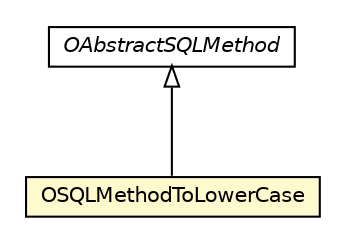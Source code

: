 #!/usr/local/bin/dot
#
# Class diagram 
# Generated by UMLGraph version R5_6-24-gf6e263 (http://www.umlgraph.org/)
#

digraph G {
	edge [fontname="Helvetica",fontsize=10,labelfontname="Helvetica",labelfontsize=10];
	node [fontname="Helvetica",fontsize=10,shape=plaintext];
	nodesep=0.25;
	ranksep=0.5;
	// com.orientechnologies.orient.core.sql.method.misc.OAbstractSQLMethod
	c6127624 [label=<<table title="com.orientechnologies.orient.core.sql.method.misc.OAbstractSQLMethod" border="0" cellborder="1" cellspacing="0" cellpadding="2" port="p" href="./OAbstractSQLMethod.html">
		<tr><td><table border="0" cellspacing="0" cellpadding="1">
<tr><td align="center" balign="center"><font face="Helvetica-Oblique"> OAbstractSQLMethod </font></td></tr>
		</table></td></tr>
		</table>>, URL="./OAbstractSQLMethod.html", fontname="Helvetica", fontcolor="black", fontsize=10.0];
	// com.orientechnologies.orient.core.sql.method.misc.OSQLMethodToLowerCase
	c6127634 [label=<<table title="com.orientechnologies.orient.core.sql.method.misc.OSQLMethodToLowerCase" border="0" cellborder="1" cellspacing="0" cellpadding="2" port="p" bgcolor="lemonChiffon" href="./OSQLMethodToLowerCase.html">
		<tr><td><table border="0" cellspacing="0" cellpadding="1">
<tr><td align="center" balign="center"> OSQLMethodToLowerCase </td></tr>
		</table></td></tr>
		</table>>, URL="./OSQLMethodToLowerCase.html", fontname="Helvetica", fontcolor="black", fontsize=10.0];
	//com.orientechnologies.orient.core.sql.method.misc.OSQLMethodToLowerCase extends com.orientechnologies.orient.core.sql.method.misc.OAbstractSQLMethod
	c6127624:p -> c6127634:p [dir=back,arrowtail=empty];
}

